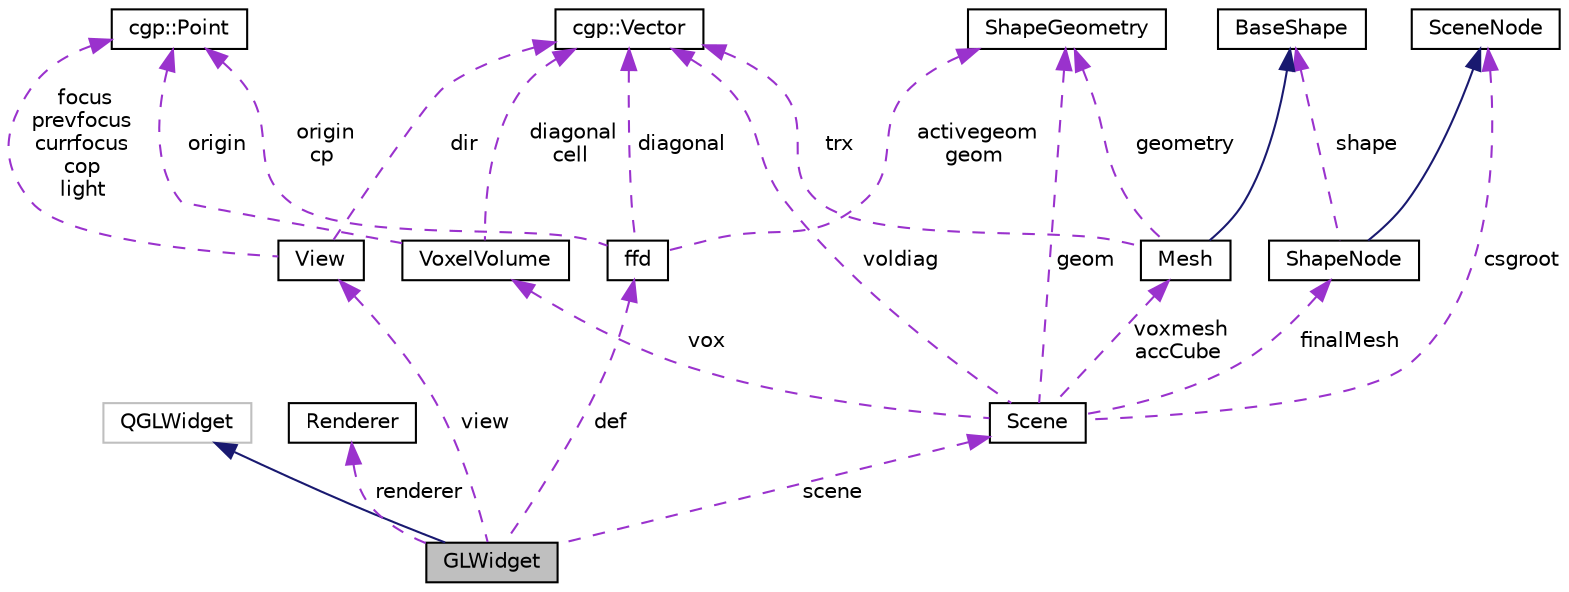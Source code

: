 digraph "GLWidget"
{
  edge [fontname="Helvetica",fontsize="10",labelfontname="Helvetica",labelfontsize="10"];
  node [fontname="Helvetica",fontsize="10",shape=record];
  Node2 [label="GLWidget",height=0.2,width=0.4,color="black", fillcolor="grey75", style="filled", fontcolor="black"];
  Node3 -> Node2 [dir="back",color="midnightblue",fontsize="10",style="solid",fontname="Helvetica"];
  Node3 [label="QGLWidget",height=0.2,width=0.4,color="grey75", fillcolor="white", style="filled"];
  Node4 -> Node2 [dir="back",color="darkorchid3",fontsize="10",style="dashed",label=" renderer" ,fontname="Helvetica"];
  Node4 [label="Renderer",height=0.2,width=0.4,color="black", fillcolor="white", style="filled",URL="$classRenderer.html",tooltip="Class for managing OpenGL 3.2 rendering. "];
  Node5 -> Node2 [dir="back",color="darkorchid3",fontsize="10",style="dashed",label=" view" ,fontname="Helvetica"];
  Node5 [label="View",height=0.2,width=0.4,color="black", fillcolor="white", style="filled",URL="$classView.html",tooltip="Information structure for view control. "];
  Node6 -> Node5 [dir="back",color="darkorchid3",fontsize="10",style="dashed",label=" dir" ,fontname="Helvetica"];
  Node6 [label="cgp::Vector",height=0.2,width=0.4,color="black", fillcolor="white", style="filled",URL="$classcgp_1_1Vector.html"];
  Node7 -> Node5 [dir="back",color="darkorchid3",fontsize="10",style="dashed",label=" focus\nprevfocus\ncurrfocus\ncop\nlight" ,fontname="Helvetica"];
  Node7 [label="cgp::Point",height=0.2,width=0.4,color="black", fillcolor="white", style="filled",URL="$classcgp_1_1Point.html"];
  Node8 -> Node2 [dir="back",color="darkorchid3",fontsize="10",style="dashed",label=" scene" ,fontname="Helvetica"];
  Node8 [label="Scene",height=0.2,width=0.4,color="black", fillcolor="white", style="filled",URL="$classScene.html",tooltip="CSG Tree that can be evaluated to produce a volumetric representation. "];
  Node9 -> Node8 [dir="back",color="darkorchid3",fontsize="10",style="dashed",label=" geom" ,fontname="Helvetica"];
  Node9 [label="ShapeGeometry",height=0.2,width=0.4,color="black", fillcolor="white", style="filled",URL="$classShapeGeometry.html",tooltip="Geometry in a format suitable for OpenGL. "];
  Node6 -> Node8 [dir="back",color="darkorchid3",fontsize="10",style="dashed",label=" voldiag" ,fontname="Helvetica"];
  Node10 -> Node8 [dir="back",color="darkorchid3",fontsize="10",style="dashed",label=" finalMesh" ,fontname="Helvetica"];
  Node10 [label="ShapeNode",height=0.2,width=0.4,color="black", fillcolor="white", style="filled",URL="$classShapeNode.html",tooltip="Inherited class for leaf csg tree shape nodes. "];
  Node11 -> Node10 [dir="back",color="midnightblue",fontsize="10",style="solid",fontname="Helvetica"];
  Node11 [label="SceneNode",height=0.2,width=0.4,color="black", fillcolor="white", style="filled",URL="$classSceneNode.html",tooltip="Base class for csg tree nodes. "];
  Node12 -> Node10 [dir="back",color="darkorchid3",fontsize="10",style="dashed",label=" shape" ,fontname="Helvetica"];
  Node12 [label="BaseShape",height=0.2,width=0.4,color="black", fillcolor="white", style="filled",URL="$classBaseShape.html",tooltip="Abstract base class for shapes. "];
  Node13 -> Node8 [dir="back",color="darkorchid3",fontsize="10",style="dashed",label=" vox" ,fontname="Helvetica"];
  Node13 [label="VoxelVolume",height=0.2,width=0.4,color="black", fillcolor="white", style="filled",URL="$classVoxelVolume.html",tooltip="A cuboid volume regularly subdivided into uniformly sized cubes (voxels). "];
  Node6 -> Node13 [dir="back",color="darkorchid3",fontsize="10",style="dashed",label=" diagonal\ncell" ,fontname="Helvetica"];
  Node7 -> Node13 [dir="back",color="darkorchid3",fontsize="10",style="dashed",label=" origin" ,fontname="Helvetica"];
  Node14 -> Node8 [dir="back",color="darkorchid3",fontsize="10",style="dashed",label=" voxmesh\naccCube" ,fontname="Helvetica"];
  Node14 [label="Mesh",height=0.2,width=0.4,color="black", fillcolor="white", style="filled",URL="$classMesh.html",tooltip="A triangle mesh in 3D space. "];
  Node12 -> Node14 [dir="back",color="midnightblue",fontsize="10",style="solid",fontname="Helvetica"];
  Node9 -> Node14 [dir="back",color="darkorchid3",fontsize="10",style="dashed",label=" geometry" ,fontname="Helvetica"];
  Node6 -> Node14 [dir="back",color="darkorchid3",fontsize="10",style="dashed",label=" trx" ,fontname="Helvetica"];
  Node11 -> Node8 [dir="back",color="darkorchid3",fontsize="10",style="dashed",label=" csgroot" ,fontname="Helvetica"];
  Node15 -> Node2 [dir="back",color="darkorchid3",fontsize="10",style="dashed",label=" def" ,fontname="Helvetica"];
  Node15 [label="ffd",height=0.2,width=0.4,color="black", fillcolor="white", style="filled",URL="$classffd.html",tooltip="Free-Form Deformation of geometric models. "];
  Node9 -> Node15 [dir="back",color="darkorchid3",fontsize="10",style="dashed",label=" activegeom\ngeom" ,fontname="Helvetica"];
  Node6 -> Node15 [dir="back",color="darkorchid3",fontsize="10",style="dashed",label=" diagonal" ,fontname="Helvetica"];
  Node7 -> Node15 [dir="back",color="darkorchid3",fontsize="10",style="dashed",label=" origin\ncp" ,fontname="Helvetica"];
}
